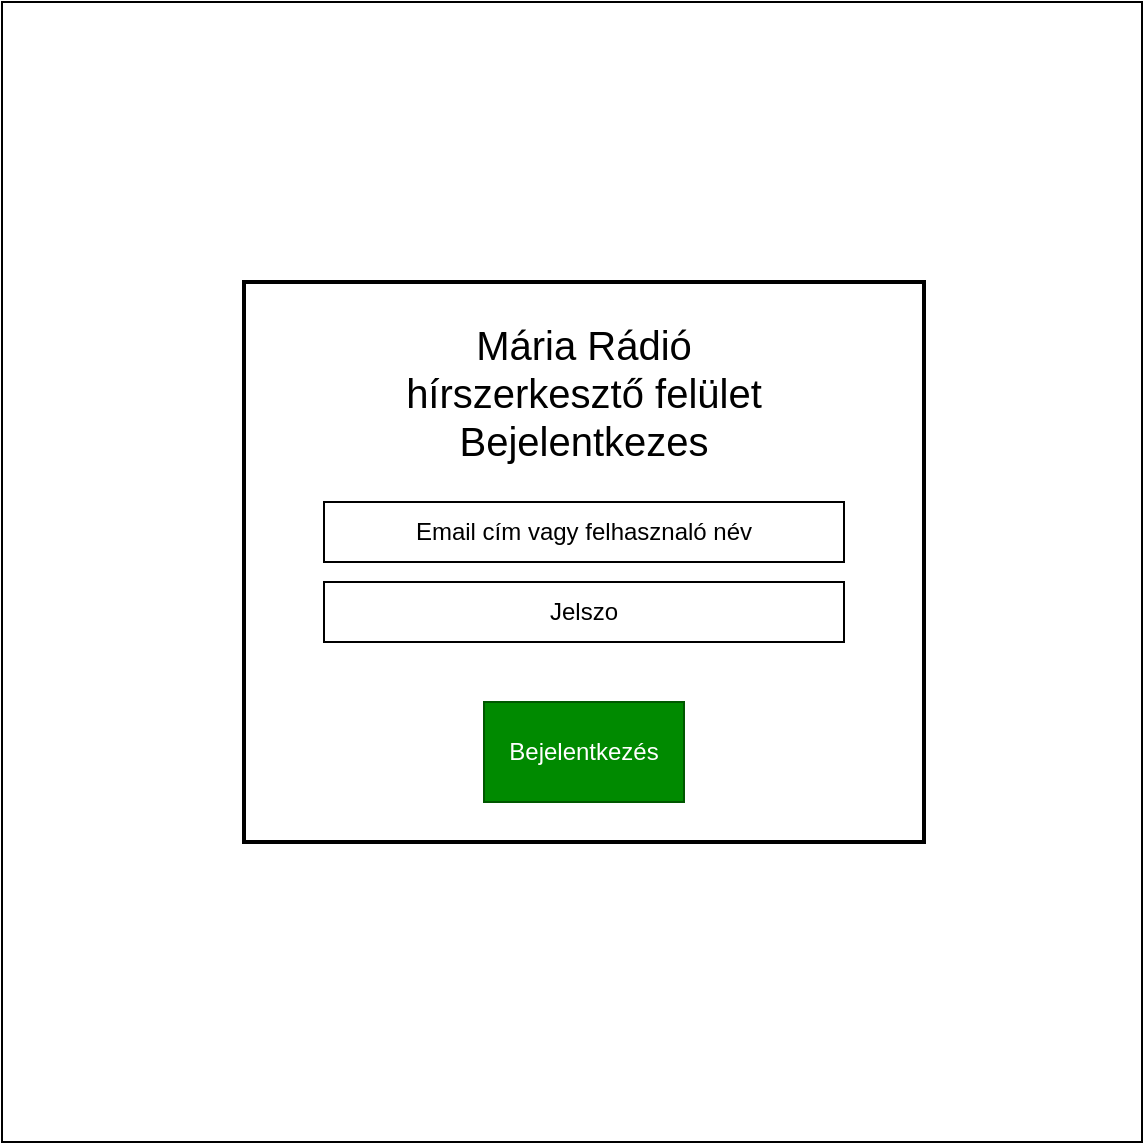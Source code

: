 <mxfile version="22.1.7" type="device">
  <diagram name="1 oldal" id="jIm7Xb4gZyrj69TqKMcM">
    <mxGraphModel dx="1176" dy="846" grid="1" gridSize="10" guides="1" tooltips="1" connect="1" arrows="1" fold="1" page="1" pageScale="1" pageWidth="827" pageHeight="1169" math="0" shadow="0">
      <root>
        <mxCell id="0" />
        <mxCell id="1" parent="0" />
        <mxCell id="piy3OP_ZHAbPXnTtK_gY-1" value="" style="whiteSpace=wrap;html=1;aspect=fixed;" parent="1" vertex="1">
          <mxGeometry x="129" y="110" width="570" height="570" as="geometry" />
        </mxCell>
        <mxCell id="piy3OP_ZHAbPXnTtK_gY-5" value="" style="rounded=0;whiteSpace=wrap;html=1;labelBackgroundColor=none;strokeWidth=2;" parent="1" vertex="1">
          <mxGeometry x="250" y="250" width="340" height="280" as="geometry" />
        </mxCell>
        <mxCell id="piy3OP_ZHAbPXnTtK_gY-2" value="Jelszo" style="rounded=0;whiteSpace=wrap;html=1;" parent="1" vertex="1">
          <mxGeometry x="290" y="400" width="260" height="30" as="geometry" />
        </mxCell>
        <mxCell id="piy3OP_ZHAbPXnTtK_gY-3" value="Email cím vagy felhasznaló név" style="rounded=0;whiteSpace=wrap;html=1;" parent="1" vertex="1">
          <mxGeometry x="290" y="360" width="260" height="30" as="geometry" />
        </mxCell>
        <mxCell id="piy3OP_ZHAbPXnTtK_gY-4" value="&lt;div&gt;Mária Rádió hírszerkesztő felület&lt;/div&gt;&lt;div&gt;Bejelentkezes&lt;br&gt;&lt;/div&gt;" style="text;html=1;strokeColor=none;fillColor=none;align=center;verticalAlign=middle;whiteSpace=wrap;rounded=0;fontSize=20;" parent="1" vertex="1">
          <mxGeometry x="315" y="240" width="210" height="130" as="geometry" />
        </mxCell>
        <mxCell id="yn7SiVvIRAhcCVCIAa60-2" value="Bejelentkezés" style="rounded=0;whiteSpace=wrap;html=1;fillColor=#008a00;strokeColor=#005700;fontColor=#ffffff;" vertex="1" parent="1">
          <mxGeometry x="370" y="460" width="100" height="50" as="geometry" />
        </mxCell>
      </root>
    </mxGraphModel>
  </diagram>
</mxfile>
